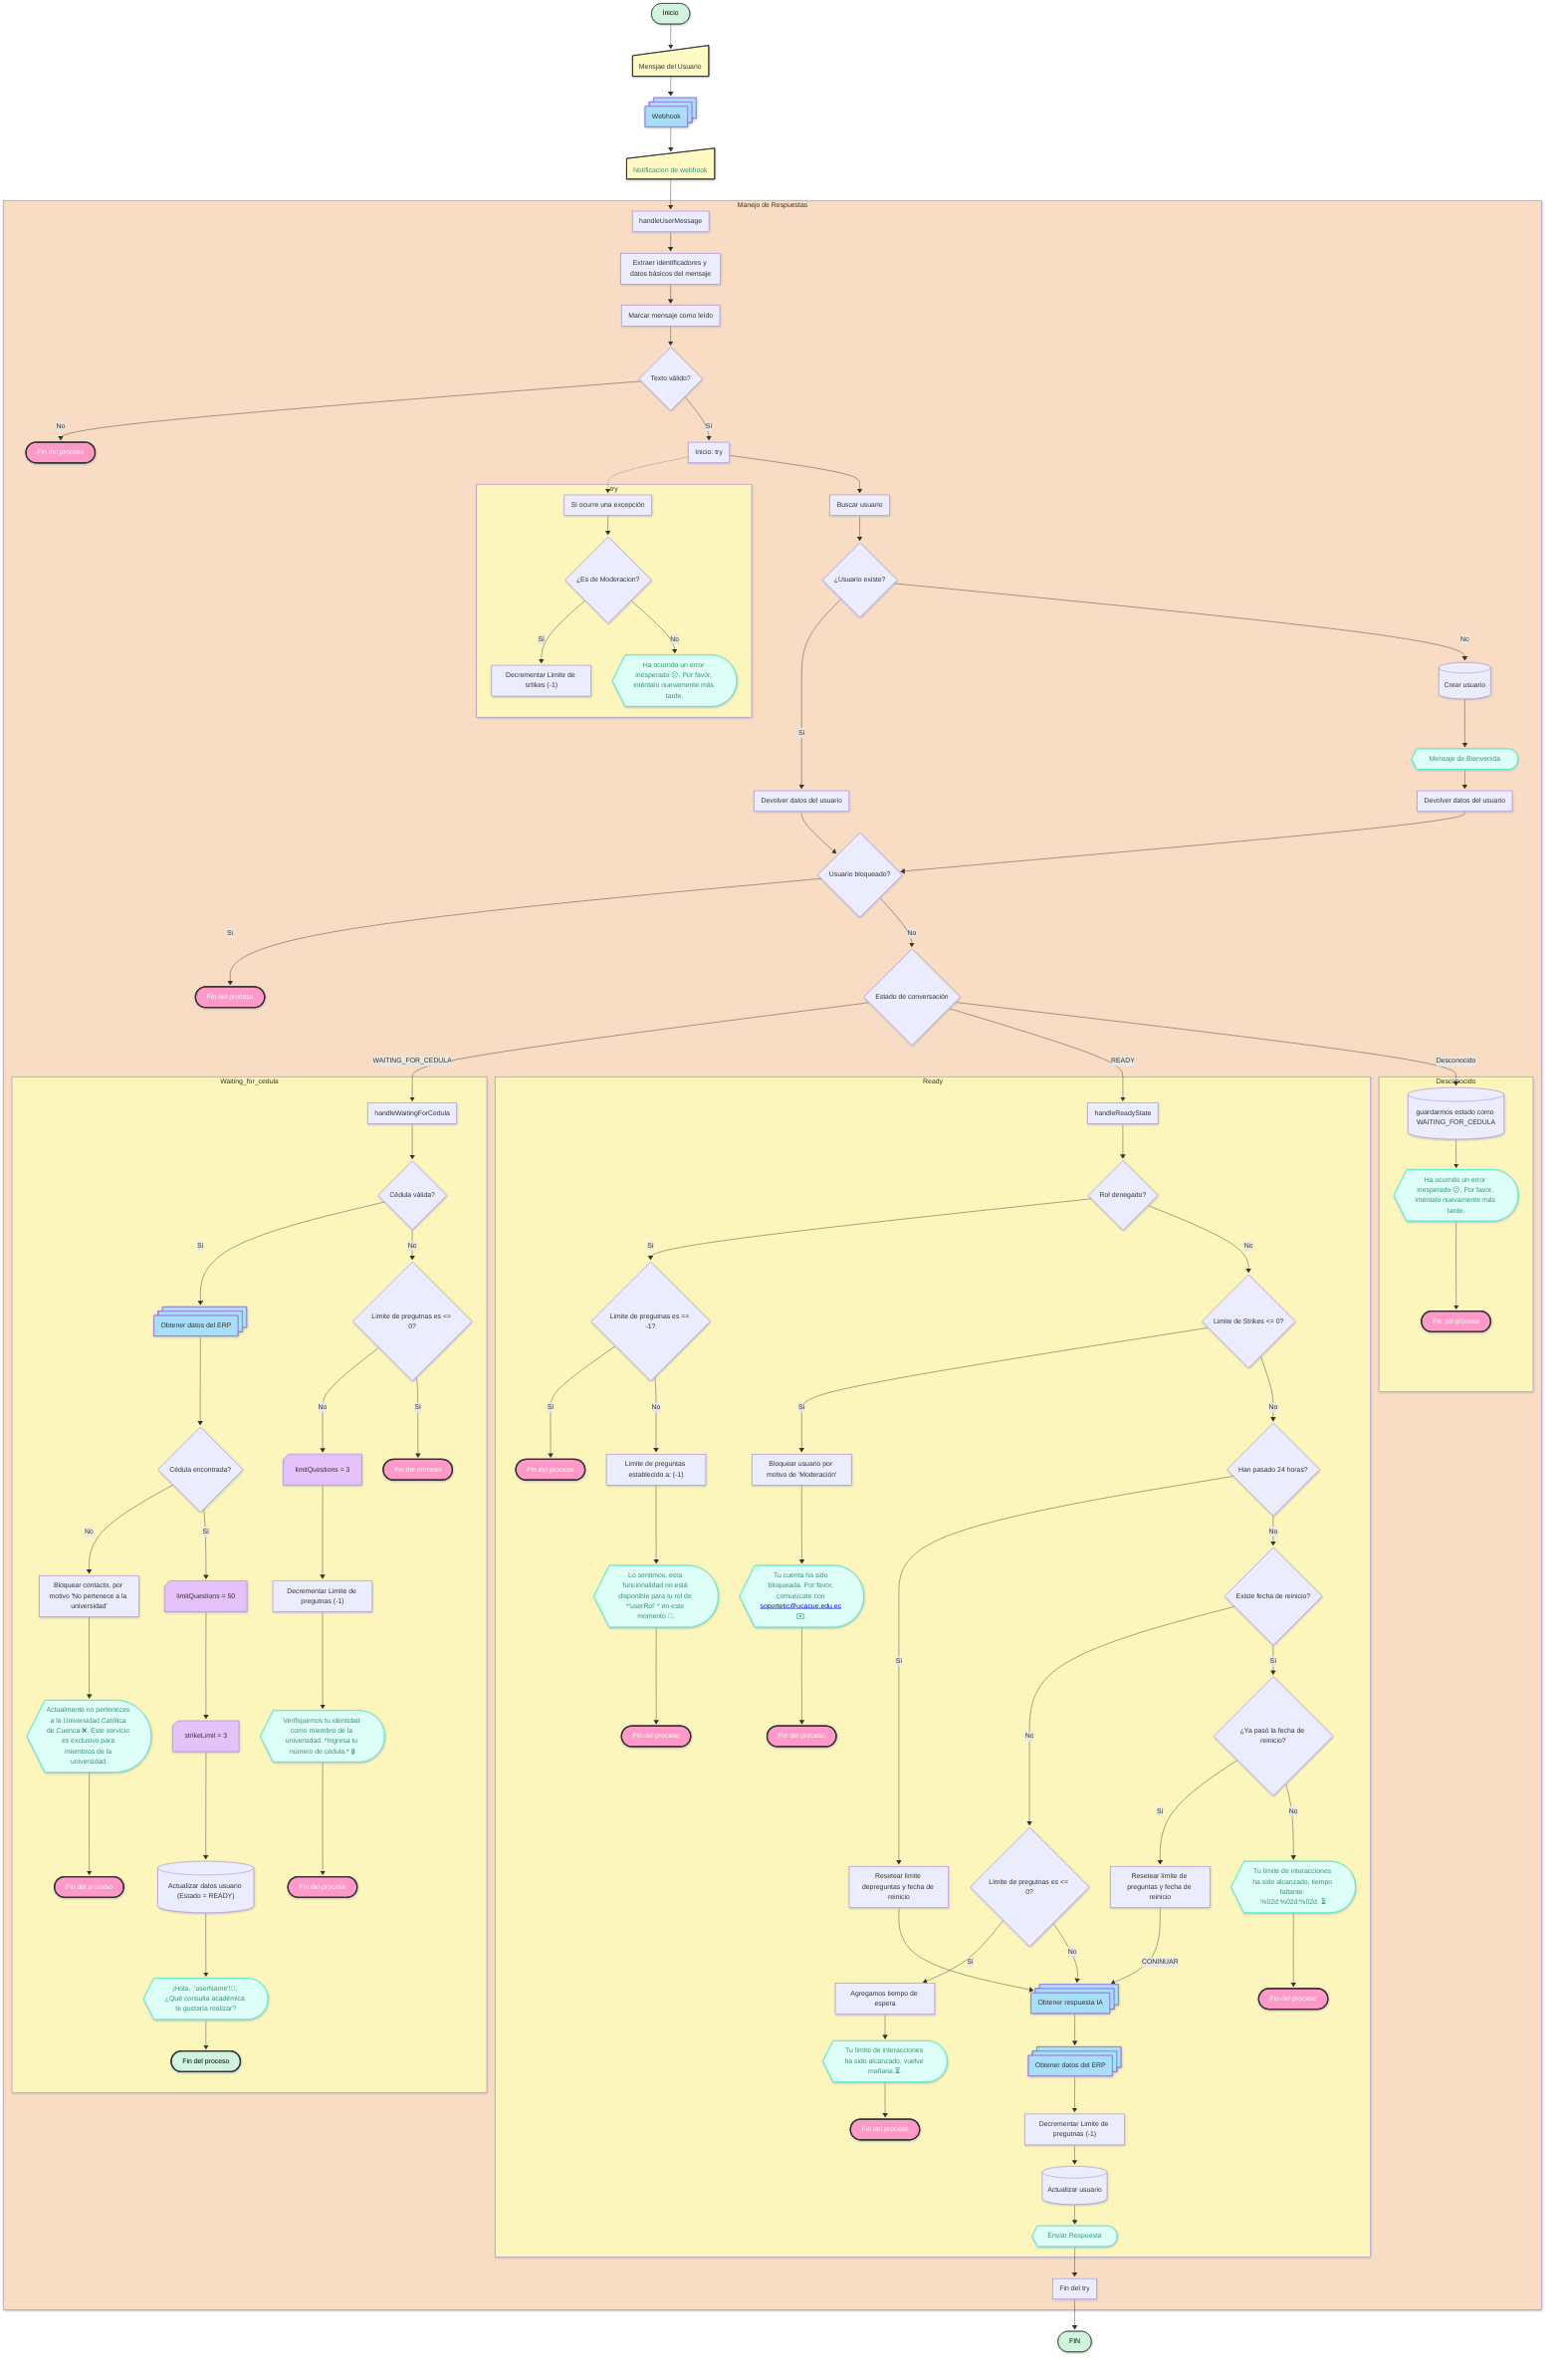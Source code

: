 ---
config:
  layout: fixed
  theme: default
  look: neo
---
flowchart TD
 subgraph one["Desconocido"]
        I[("guardarmos estado como WAITING_FOR_CEDULA")]
        I1["Ha ocurrido un error inesperado 😕. Por favor, inténtalo nuevamente más tarde."]
        I1A(["Fin del proceso"])
  end
 subgraph try["try"]
        TRY1["Si ocurre una excepción"]
        TRY2{"¿Es de Moderacion?"}
        TRY2A["Decrementar Limite de srtikes (-1)"]
        TRY2B["Ha ocurrido un error inesperado 😕. Por favor, inténtalo nuevamente más tarde."]
  end
 subgraph waiting_for_cedula["Waiting_for_cedula"]
        G["handleWaitingForCedula"]
        G1{"Cédula válida?"}
        G3["Obtener datos del ERP"]
        G7{"Limite de pregutnas es &lt;= 0?"}
        G9["limitQuestions = 3"]
        G7A(["Fin del proceso"])
        G9A["Decrementar Limite de pregutnas (-1)"]
        G10["Verifiquemos tu identidad como miembro de la universidad. *Ingresa tu número de cédula.* 🔒"]
        G10A(["Fin del proceso"])
        G4{"Cédula encontrada?"}
        G5A@{ label: "Bloquear contacto, por motivo 'No pertenece a la universidad'" }
        G5B["Actualmente no perteneces a la Universidad Católica de Cuenca ❌. Este servicio es exclusivo para miembros de la universidad."]
        G5B1(["Fin del proceso"])
        G4A["limitQuestions = 50"]
        G4A1["strikeLimit = 3"]
        G6[("Actualizar datos usuario (Estado = READY)")]
        G6A@{ label: "¡Hola,  'userName'!👋, ¿Qué consulta académica te gustaría realizar?" }
        G6A1(["Fin del proceso"])
  end
 subgraph ready["Ready"]
        H["handleReadyState"]
        H3{"Rol denegado?"}
        H4{"Limite de pregutnas es == -1?"}
        H5(["Fin del proceso"])
        H6["Limite de preguntas establecido a: (-1)"]
        H61@{ label: "Lo sentimos, esta funcionalidad no está disponible para tu rol de *'userRol' * en este momento 🚫." }
        H61A(["Fin del proceso"])
        H7{"Limite de Strikes &lt;= 0?"}
        H8@{ label: "Bloquear usuario por motivo de 'Moderación'" }
        H81@{ label: "Tu cuenta ha sido bloqueada. Por favor, comunícate con <a href='mailto:soportetic@ucacue.edu.ec'>soportetic@ucacue.edu.ec</a> ✉️." }
        H81A(["Fin del proceso"])
        H9{"Han pasado 24 horas?"}
        H10["Resetear limite depreguntas y fecha de reinicio"]
        H11{"Existe fecha de reinicio?"}
        H15{"Limite de pregutnas es &lt;= 0?"}
        H11a{"¿Ya pasó la fecha de reinicio?"}
        H12["Resetear límite de preguntas y fecha de reinicio"]
        H17["Obtener respuesta IA"]
        H13["Tu límite de interacciones ha sido alcanzado, tiempo faltante: %02d:%02d:%02d. ⏳"]
        H13A(["Fin del proceso"])
        H16["Agregamos tiempo de espera"]
        H16A["Tu límite de interacciones ha sido alcanzado, vuelve mañana ⏳."]
        H16A1(["Fin del proceso"])
        H18["Obtener datos del ERP"]
        H19A["Decrementar Limite de pregutnas (-1)"]
        H19[("Actualizar usuario")]
        H20["Enviar Respuesta"]
  end
 subgraph principal["Manejo de Respuestas"]
        one
        try
        waiting_for_cedula
        ready
        A2["handleUserMessage"]
        B["Extraer identificadores y datos básicos del mensaje"]
        B2["Marcar mensaje como leído"]
        C{"Texto válido?"}
        D(["Fin del proceso"])
        TRY["Inicio: try"]
        EU["Buscar usuario"]
        EU1{"¿Usuario existe?"}
        EU3["Devolver datos del usuario"]
        EU2[("Crear usuario")]
        EU2A["Mensaje de Bienvenida"]
        EU4["Devolver datos del usuario"]
        E1{"Usuario bloqueado?"}
        E1A(["Fin del proceso"])
        F{"Estado de conversación"}
        FinTry["Fin del try"]
  end
    FinTry --> n2(["FIN"])
    A(["Inicio"]) --> Wm["Mensjae del Usuario"]
    Wm --> W["Webhook"]
    W --> A1["Notificacion de webhook"]
    A1 --> A2
    A2 --> B
    B --> B2
    B2 --> C
    C -- No --> D
    C -- Sí --> TRY
    TRY -.-> TRY1
    TRY1 --> TRY2
    TRY2 -- Sí --> TRY2A
    TRY2 -- No --> TRY2B
    TRY --> EU
    EU --> EU1
    EU1 -- Sí --> EU3
    EU1 -- No --> EU2
    EU2 --> EU2A
    EU2A --> EU4
    EU3 --> E1
    EU4 --> E1
    E1 -- Si --> E1A
    E1 -- No --> F
    F -- WAITING_FOR_CEDULA --> G
    F -- READY --> H
    F -- Desconocido --> I
    I --> I1
    I1 --> I1A
    G --> G1
    G1 -- Sí --> G3
    G1 -- No --> G7
    G7 -- No --> G9
    G7 -- SI --> G7A
    G9 --> G9A
    G9A --> G10
    G10 --> G10A
    G3 --> G4
    G4 -- No --> G5A
    G5A --> G5B
    G5B --> G5B1
    G4 -- Sí --> G4A
    G4A --> G4A1
    G4A1 --> G6
    G6 --> G6A
    G6A --> G6A1
    H --> H3
    H3 -- Sí --> H4
    H4 -- Sí --> H5
    H4 -- No --> H6
    H6 --> H61
    H61 --> H61A
    H3 -- No --> H7
    H7 -- Sí --> H8
    H8 --> H81
    H81 --> H81A
    H7 -- No --> H9
    H9 -- Sí --> H10
    H9 -- No --> H11
    H11 -- No --> H15
    H11 -- Sí --> H11a
    H11a -- Sí --> H12
    H12 -- CONINUAR --> H17
    H11a -- No --> H13
    H13 --> H13A
    H15 -- Sí --> H16
    H16 --> H16A
    H16A --> H16A1
    H15 -- No --> H17
    H10 --> H17
    H17 --> H18
    H18 --> H19A
    H19A --> H19
    H19 --> H20
    H20 --> FinTry
    I1@{ shape: curv-trap}
    TRY2B@{ shape: curv-trap}
    G3@{ shape: processes}
    G9@{ shape: notch-rect}
    G10@{ shape: curv-trap}
    G5A@{ shape: rect}
    G5B@{ shape: curv-trap}
    G4A@{ shape: notch-rect}
    G4A1@{ shape: notch-rect}
    G6A@{ shape: curv-trap}
    H61@{ shape: curv-trap}
    H8@{ shape: rect}
    H81@{ shape: curv-trap}
    H17@{ shape: processes}
    H13@{ shape: curv-trap}
    H16A@{ shape: curv-trap}
    H18@{ shape: processes}
    H20@{ shape: curv-trap}
    EU2A@{ shape: curv-trap}
    Wm@{ shape: manual-input}
    W@{ shape: processes}
    A1@{ shape: manual-input}
     I1:::Aqua
     TRY2B:::Aqua
     G3:::Class_04
     G9:::Class_03
     G10:::Aqua
     G5B:::Aqua
     G4A:::Class_03
     G4A1:::Class_03
     G6A:::Aqua
     H61:::Aqua
     H81:::Aqua
     H17:::Class_04
     H13:::Aqua
     H16A:::Aqua
     H18:::Class_04
     H20:::Aqua
     EU2A:::Aqua
     Wm:::Class_01
     W:::Class_04
     A1:::Aqua
     A1:::Rose
     A1:::Sky
     A1:::Class_01
     A1:::Class_01
    classDef Class_04 fill:#A9DEF9
    classDef Class_03 fill:#E4C1F9
    classDef Aqua stroke-width:1px, stroke-dasharray:none, stroke:#46EDC8, fill:#DEFFF8, color:#378E7A
    classDef Class_01 fill:#FFF9C4, stroke:#000000
    style I1A fill:#FF99C8,stroke:#333,stroke-width:3px,color:#fff
    style G7A fill:#FF99C8,stroke:#333,stroke-width:3px,color:#fff
    style G10A fill:#FF99C8,stroke:#333,stroke-width:3px,color:#fff
    style G5B1 fill:#FF99C8,stroke:#333,stroke-width:3px,color:#fff
    style G6A1 fill:#D0F4DE,stroke:#333,stroke-width:3px,color:#000000
    style H5 fill:#FF99C8,stroke:#333,stroke-width:3px,color:#fff
    style H61A fill:#FF99C8,stroke:#333,stroke-width:3px,color:#fff
    style H81A fill:#FF99C8,stroke:#333,stroke-width:3px,color:#fff
    style H13A fill:#FF99C8,stroke:#333,stroke-width:3px,color:#fff
    style H16A1 fill:#FF99C8,stroke:#333,stroke-width:3px,color:#fff
    style one fill:#FCF6BD
    style try fill:#FCF6BD
    style waiting_for_cedula fill:#FCF6BD
    style ready fill:#FCF6BD
    style D fill:#FF99C8,stroke:#333,stroke-width:3px,color:#fff
    style E1A fill:#FF99C8,stroke:#333,stroke-width:3px,color:#fff
    style n2 fill:#D0F4DE,stroke:#333, color:#000000
    style A fill:#D0F4DE,stroke:#333, color:#000000
    style principal fill:#f9dcc4